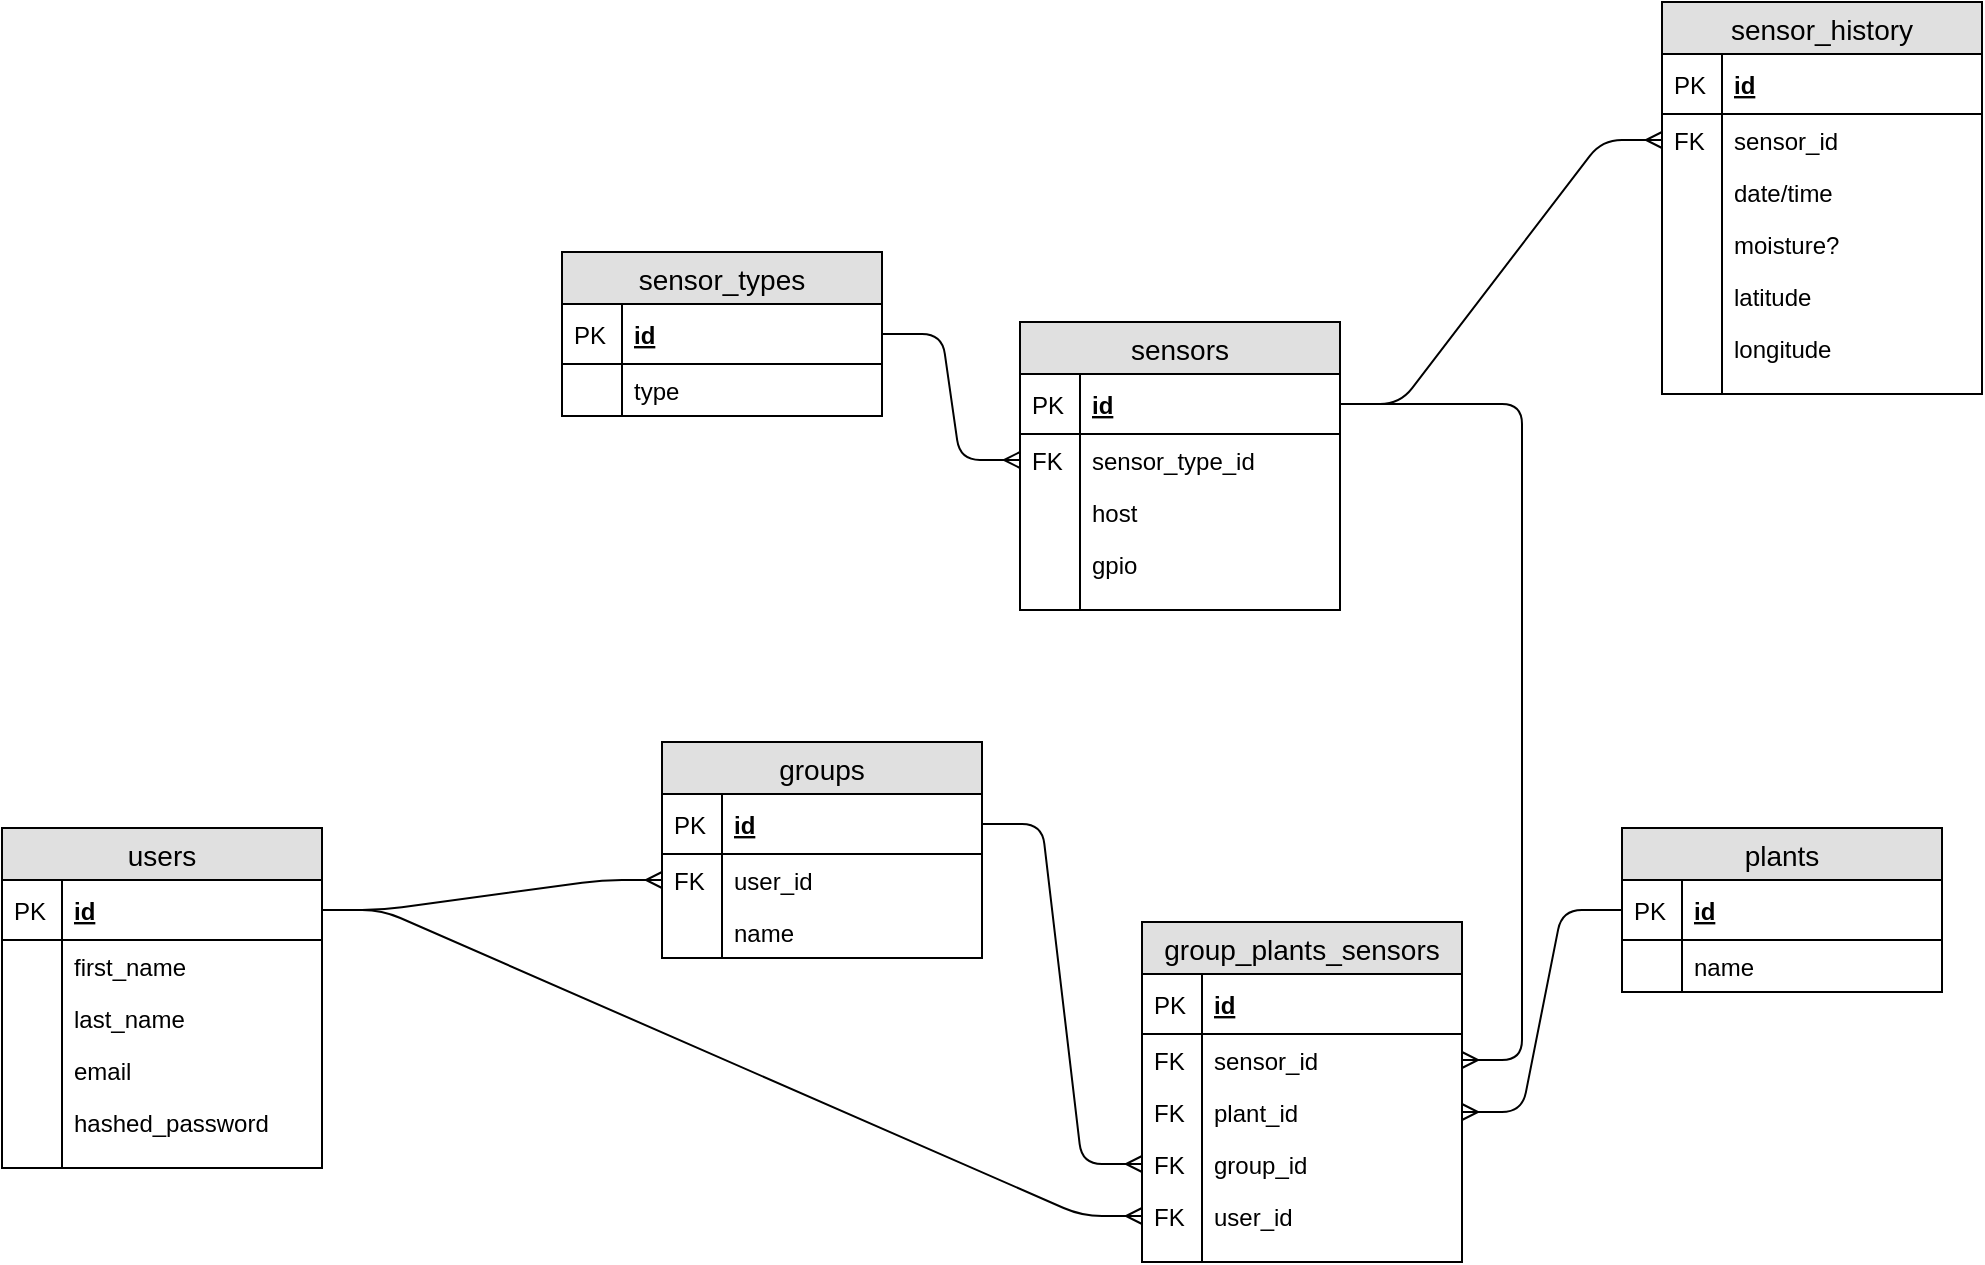 <mxfile version="12.3.3" type="github" pages="1">
  <diagram id="MhqscBjMdHreHNnrETDg" name="Page-1">
    <mxGraphModel dx="1847" dy="1744" grid="1" gridSize="10" guides="1" tooltips="1" connect="1" arrows="1" fold="1" page="1" pageScale="1" pageWidth="850" pageHeight="1100" math="0" shadow="0">
      <root>
        <mxCell id="0"/>
        <mxCell id="1" parent="0"/>
        <mxCell id="bkFo6INZ_vl38a5Fbl8--2" value="users" style="swimlane;fontStyle=0;childLayout=stackLayout;horizontal=1;startSize=26;fillColor=#e0e0e0;horizontalStack=0;resizeParent=1;resizeParentMax=0;resizeLast=0;collapsible=1;marginBottom=0;swimlaneFillColor=#ffffff;align=center;fontSize=14;" parent="1" vertex="1">
          <mxGeometry x="-330" y="43" width="160" height="170" as="geometry"/>
        </mxCell>
        <mxCell id="bkFo6INZ_vl38a5Fbl8--3" value="id" style="shape=partialRectangle;top=0;left=0;right=0;bottom=1;align=left;verticalAlign=middle;fillColor=none;spacingLeft=34;spacingRight=4;overflow=hidden;rotatable=0;points=[[0,0.5],[1,0.5]];portConstraint=eastwest;dropTarget=0;fontStyle=5;fontSize=12;" parent="bkFo6INZ_vl38a5Fbl8--2" vertex="1">
          <mxGeometry y="26" width="160" height="30" as="geometry"/>
        </mxCell>
        <mxCell id="bkFo6INZ_vl38a5Fbl8--4" value="PK" style="shape=partialRectangle;top=0;left=0;bottom=0;fillColor=none;align=left;verticalAlign=middle;spacingLeft=4;spacingRight=4;overflow=hidden;rotatable=0;points=[];portConstraint=eastwest;part=1;fontSize=12;" parent="bkFo6INZ_vl38a5Fbl8--3" vertex="1" connectable="0">
          <mxGeometry width="30" height="30" as="geometry"/>
        </mxCell>
        <mxCell id="bkFo6INZ_vl38a5Fbl8--5" value="first_name" style="shape=partialRectangle;top=0;left=0;right=0;bottom=0;align=left;verticalAlign=top;fillColor=none;spacingLeft=34;spacingRight=4;overflow=hidden;rotatable=0;points=[[0,0.5],[1,0.5]];portConstraint=eastwest;dropTarget=0;fontSize=12;" parent="bkFo6INZ_vl38a5Fbl8--2" vertex="1">
          <mxGeometry y="56" width="160" height="26" as="geometry"/>
        </mxCell>
        <mxCell id="bkFo6INZ_vl38a5Fbl8--6" value="" style="shape=partialRectangle;top=0;left=0;bottom=0;fillColor=none;align=left;verticalAlign=top;spacingLeft=4;spacingRight=4;overflow=hidden;rotatable=0;points=[];portConstraint=eastwest;part=1;fontSize=12;" parent="bkFo6INZ_vl38a5Fbl8--5" vertex="1" connectable="0">
          <mxGeometry width="30" height="26" as="geometry"/>
        </mxCell>
        <mxCell id="bkFo6INZ_vl38a5Fbl8--7" value="last_name" style="shape=partialRectangle;top=0;left=0;right=0;bottom=0;align=left;verticalAlign=top;fillColor=none;spacingLeft=34;spacingRight=4;overflow=hidden;rotatable=0;points=[[0,0.5],[1,0.5]];portConstraint=eastwest;dropTarget=0;fontSize=12;" parent="bkFo6INZ_vl38a5Fbl8--2" vertex="1">
          <mxGeometry y="82" width="160" height="26" as="geometry"/>
        </mxCell>
        <mxCell id="bkFo6INZ_vl38a5Fbl8--8" value="" style="shape=partialRectangle;top=0;left=0;bottom=0;fillColor=none;align=left;verticalAlign=top;spacingLeft=4;spacingRight=4;overflow=hidden;rotatable=0;points=[];portConstraint=eastwest;part=1;fontSize=12;" parent="bkFo6INZ_vl38a5Fbl8--7" vertex="1" connectable="0">
          <mxGeometry width="30" height="26" as="geometry"/>
        </mxCell>
        <mxCell id="bkFo6INZ_vl38a5Fbl8--13" value="email" style="shape=partialRectangle;top=0;left=0;right=0;bottom=0;align=left;verticalAlign=top;fillColor=none;spacingLeft=34;spacingRight=4;overflow=hidden;rotatable=0;points=[[0,0.5],[1,0.5]];portConstraint=eastwest;dropTarget=0;fontSize=12;" parent="bkFo6INZ_vl38a5Fbl8--2" vertex="1">
          <mxGeometry y="108" width="160" height="26" as="geometry"/>
        </mxCell>
        <mxCell id="bkFo6INZ_vl38a5Fbl8--14" value="" style="shape=partialRectangle;top=0;left=0;bottom=0;fillColor=none;align=left;verticalAlign=top;spacingLeft=4;spacingRight=4;overflow=hidden;rotatable=0;points=[];portConstraint=eastwest;part=1;fontSize=12;" parent="bkFo6INZ_vl38a5Fbl8--13" vertex="1" connectable="0">
          <mxGeometry width="30" height="26" as="geometry"/>
        </mxCell>
        <mxCell id="bkFo6INZ_vl38a5Fbl8--9" value="hashed_password" style="shape=partialRectangle;top=0;left=0;right=0;bottom=0;align=left;verticalAlign=top;fillColor=none;spacingLeft=34;spacingRight=4;overflow=hidden;rotatable=0;points=[[0,0.5],[1,0.5]];portConstraint=eastwest;dropTarget=0;fontSize=12;" parent="bkFo6INZ_vl38a5Fbl8--2" vertex="1">
          <mxGeometry y="134" width="160" height="26" as="geometry"/>
        </mxCell>
        <mxCell id="bkFo6INZ_vl38a5Fbl8--10" value="" style="shape=partialRectangle;top=0;left=0;bottom=0;fillColor=none;align=left;verticalAlign=top;spacingLeft=4;spacingRight=4;overflow=hidden;rotatable=0;points=[];portConstraint=eastwest;part=1;fontSize=12;" parent="bkFo6INZ_vl38a5Fbl8--9" vertex="1" connectable="0">
          <mxGeometry width="30" height="26" as="geometry"/>
        </mxCell>
        <mxCell id="bkFo6INZ_vl38a5Fbl8--11" value="" style="shape=partialRectangle;top=0;left=0;right=0;bottom=0;align=left;verticalAlign=top;fillColor=none;spacingLeft=34;spacingRight=4;overflow=hidden;rotatable=0;points=[[0,0.5],[1,0.5]];portConstraint=eastwest;dropTarget=0;fontSize=12;" parent="bkFo6INZ_vl38a5Fbl8--2" vertex="1">
          <mxGeometry y="160" width="160" height="10" as="geometry"/>
        </mxCell>
        <mxCell id="bkFo6INZ_vl38a5Fbl8--12" value="" style="shape=partialRectangle;top=0;left=0;bottom=0;fillColor=none;align=left;verticalAlign=top;spacingLeft=4;spacingRight=4;overflow=hidden;rotatable=0;points=[];portConstraint=eastwest;part=1;fontSize=12;" parent="bkFo6INZ_vl38a5Fbl8--11" vertex="1" connectable="0">
          <mxGeometry width="30" height="10" as="geometry"/>
        </mxCell>
        <mxCell id="bkFo6INZ_vl38a5Fbl8--15" value="plants" style="swimlane;fontStyle=0;childLayout=stackLayout;horizontal=1;startSize=26;fillColor=#e0e0e0;horizontalStack=0;resizeParent=1;resizeParentMax=0;resizeLast=0;collapsible=1;marginBottom=0;swimlaneFillColor=#ffffff;align=center;fontSize=14;" parent="1" vertex="1">
          <mxGeometry x="480" y="43" width="160" height="82" as="geometry"/>
        </mxCell>
        <mxCell id="bkFo6INZ_vl38a5Fbl8--16" value="id" style="shape=partialRectangle;top=0;left=0;right=0;bottom=1;align=left;verticalAlign=middle;fillColor=none;spacingLeft=34;spacingRight=4;overflow=hidden;rotatable=0;points=[[0,0.5],[1,0.5]];portConstraint=eastwest;dropTarget=0;fontStyle=5;fontSize=12;" parent="bkFo6INZ_vl38a5Fbl8--15" vertex="1">
          <mxGeometry y="26" width="160" height="30" as="geometry"/>
        </mxCell>
        <mxCell id="bkFo6INZ_vl38a5Fbl8--17" value="PK" style="shape=partialRectangle;top=0;left=0;bottom=0;fillColor=none;align=left;verticalAlign=middle;spacingLeft=4;spacingRight=4;overflow=hidden;rotatable=0;points=[];portConstraint=eastwest;part=1;fontSize=12;" parent="bkFo6INZ_vl38a5Fbl8--16" vertex="1" connectable="0">
          <mxGeometry width="30" height="30" as="geometry"/>
        </mxCell>
        <mxCell id="bkFo6INZ_vl38a5Fbl8--113" value="name" style="shape=partialRectangle;top=0;left=0;right=0;bottom=0;align=left;verticalAlign=top;fillColor=none;spacingLeft=34;spacingRight=4;overflow=hidden;rotatable=0;points=[[0,0.5],[1,0.5]];portConstraint=eastwest;dropTarget=0;fontSize=12;" parent="bkFo6INZ_vl38a5Fbl8--15" vertex="1">
          <mxGeometry y="56" width="160" height="26" as="geometry"/>
        </mxCell>
        <mxCell id="bkFo6INZ_vl38a5Fbl8--114" value="" style="shape=partialRectangle;top=0;left=0;bottom=0;fillColor=none;align=left;verticalAlign=top;spacingLeft=4;spacingRight=4;overflow=hidden;rotatable=0;points=[];portConstraint=eastwest;part=1;fontSize=12;" parent="bkFo6INZ_vl38a5Fbl8--113" vertex="1" connectable="0">
          <mxGeometry width="30" height="26" as="geometry"/>
        </mxCell>
        <mxCell id="bkFo6INZ_vl38a5Fbl8--27" value="" style="edgeStyle=entityRelationEdgeStyle;fontSize=12;html=1;endArrow=ERmany;exitX=1;exitY=0.5;exitDx=0;exitDy=0;" parent="1" source="bkFo6INZ_vl38a5Fbl8--3" target="O46X3Vk8pybgdmjA7Gx_-9" edge="1">
          <mxGeometry width="100" height="100" relative="1" as="geometry">
            <mxPoint x="210" y="120" as="sourcePoint"/>
            <mxPoint x="110" y="350" as="targetPoint"/>
          </mxGeometry>
        </mxCell>
        <mxCell id="bkFo6INZ_vl38a5Fbl8--53" value="sensor_types" style="swimlane;fontStyle=0;childLayout=stackLayout;horizontal=1;startSize=26;fillColor=#e0e0e0;horizontalStack=0;resizeParent=1;resizeParentMax=0;resizeLast=0;collapsible=1;marginBottom=0;swimlaneFillColor=#ffffff;align=center;fontSize=14;" parent="1" vertex="1">
          <mxGeometry x="-50" y="-245" width="160" height="82" as="geometry"/>
        </mxCell>
        <mxCell id="bkFo6INZ_vl38a5Fbl8--54" value="id" style="shape=partialRectangle;top=0;left=0;right=0;bottom=1;align=left;verticalAlign=middle;fillColor=none;spacingLeft=34;spacingRight=4;overflow=hidden;rotatable=0;points=[[0,0.5],[1,0.5]];portConstraint=eastwest;dropTarget=0;fontStyle=5;fontSize=12;" parent="bkFo6INZ_vl38a5Fbl8--53" vertex="1">
          <mxGeometry y="26" width="160" height="30" as="geometry"/>
        </mxCell>
        <mxCell id="bkFo6INZ_vl38a5Fbl8--55" value="PK" style="shape=partialRectangle;top=0;left=0;bottom=0;fillColor=none;align=left;verticalAlign=middle;spacingLeft=4;spacingRight=4;overflow=hidden;rotatable=0;points=[];portConstraint=eastwest;part=1;fontSize=12;" parent="bkFo6INZ_vl38a5Fbl8--54" vertex="1" connectable="0">
          <mxGeometry width="30" height="30" as="geometry"/>
        </mxCell>
        <mxCell id="bkFo6INZ_vl38a5Fbl8--56" value="type" style="shape=partialRectangle;top=0;left=0;right=0;bottom=0;align=left;verticalAlign=top;fillColor=none;spacingLeft=34;spacingRight=4;overflow=hidden;rotatable=0;points=[[0,0.5],[1,0.5]];portConstraint=eastwest;dropTarget=0;fontSize=12;" parent="bkFo6INZ_vl38a5Fbl8--53" vertex="1">
          <mxGeometry y="56" width="160" height="26" as="geometry"/>
        </mxCell>
        <mxCell id="bkFo6INZ_vl38a5Fbl8--57" value="" style="shape=partialRectangle;top=0;left=0;bottom=0;fillColor=none;align=left;verticalAlign=top;spacingLeft=4;spacingRight=4;overflow=hidden;rotatable=0;points=[];portConstraint=eastwest;part=1;fontSize=12;" parent="bkFo6INZ_vl38a5Fbl8--56" vertex="1" connectable="0">
          <mxGeometry width="30" height="26" as="geometry"/>
        </mxCell>
        <mxCell id="bkFo6INZ_vl38a5Fbl8--75" value="" style="edgeStyle=entityRelationEdgeStyle;fontSize=12;html=1;endArrow=ERmany;entryX=0;entryY=0.5;entryDx=0;entryDy=0;" parent="1" source="bkFo6INZ_vl38a5Fbl8--54" target="bkFo6INZ_vl38a5Fbl8--90" edge="1">
          <mxGeometry width="100" height="100" relative="1" as="geometry">
            <mxPoint x="90" y="20" as="sourcePoint"/>
            <mxPoint x="450" y="150" as="targetPoint"/>
          </mxGeometry>
        </mxCell>
        <mxCell id="bkFo6INZ_vl38a5Fbl8--87" value="sensors" style="swimlane;fontStyle=0;childLayout=stackLayout;horizontal=1;startSize=26;fillColor=#e0e0e0;horizontalStack=0;resizeParent=1;resizeParentMax=0;resizeLast=0;collapsible=1;marginBottom=0;swimlaneFillColor=#ffffff;align=center;fontSize=14;" parent="1" vertex="1">
          <mxGeometry x="179" y="-210" width="160" height="144" as="geometry"/>
        </mxCell>
        <mxCell id="bkFo6INZ_vl38a5Fbl8--88" value="id" style="shape=partialRectangle;top=0;left=0;right=0;bottom=1;align=left;verticalAlign=middle;fillColor=none;spacingLeft=34;spacingRight=4;overflow=hidden;rotatable=0;points=[[0,0.5],[1,0.5]];portConstraint=eastwest;dropTarget=0;fontStyle=5;fontSize=12;" parent="bkFo6INZ_vl38a5Fbl8--87" vertex="1">
          <mxGeometry y="26" width="160" height="30" as="geometry"/>
        </mxCell>
        <mxCell id="bkFo6INZ_vl38a5Fbl8--89" value="PK" style="shape=partialRectangle;top=0;left=0;bottom=0;fillColor=none;align=left;verticalAlign=middle;spacingLeft=4;spacingRight=4;overflow=hidden;rotatable=0;points=[];portConstraint=eastwest;part=1;fontSize=12;" parent="bkFo6INZ_vl38a5Fbl8--88" vertex="1" connectable="0">
          <mxGeometry width="30" height="30" as="geometry"/>
        </mxCell>
        <mxCell id="bkFo6INZ_vl38a5Fbl8--90" value="sensor_type_id" style="shape=partialRectangle;top=0;left=0;right=0;bottom=0;align=left;verticalAlign=top;fillColor=none;spacingLeft=34;spacingRight=4;overflow=hidden;rotatable=0;points=[[0,0.5],[1,0.5]];portConstraint=eastwest;dropTarget=0;fontSize=12;" parent="bkFo6INZ_vl38a5Fbl8--87" vertex="1">
          <mxGeometry y="56" width="160" height="26" as="geometry"/>
        </mxCell>
        <mxCell id="bkFo6INZ_vl38a5Fbl8--91" value="FK" style="shape=partialRectangle;top=0;left=0;bottom=0;fillColor=none;align=left;verticalAlign=top;spacingLeft=4;spacingRight=4;overflow=hidden;rotatable=0;points=[];portConstraint=eastwest;part=1;fontSize=12;" parent="bkFo6INZ_vl38a5Fbl8--90" vertex="1" connectable="0">
          <mxGeometry width="30" height="26" as="geometry"/>
        </mxCell>
        <mxCell id="Fd1Yyd91e2m5ZtXEvojF-16" value="host" style="shape=partialRectangle;top=0;left=0;right=0;bottom=0;align=left;verticalAlign=top;fillColor=none;spacingLeft=34;spacingRight=4;overflow=hidden;rotatable=0;points=[[0,0.5],[1,0.5]];portConstraint=eastwest;dropTarget=0;fontSize=12;" parent="bkFo6INZ_vl38a5Fbl8--87" vertex="1">
          <mxGeometry y="82" width="160" height="26" as="geometry"/>
        </mxCell>
        <mxCell id="Fd1Yyd91e2m5ZtXEvojF-17" value="" style="shape=partialRectangle;top=0;left=0;bottom=0;fillColor=none;align=left;verticalAlign=top;spacingLeft=4;spacingRight=4;overflow=hidden;rotatable=0;points=[];portConstraint=eastwest;part=1;fontSize=12;" parent="Fd1Yyd91e2m5ZtXEvojF-16" vertex="1" connectable="0">
          <mxGeometry width="30" height="26" as="geometry"/>
        </mxCell>
        <mxCell id="Fd1Yyd91e2m5ZtXEvojF-18" value="gpio" style="shape=partialRectangle;top=0;left=0;right=0;bottom=0;align=left;verticalAlign=top;fillColor=none;spacingLeft=34;spacingRight=4;overflow=hidden;rotatable=0;points=[[0,0.5],[1,0.5]];portConstraint=eastwest;dropTarget=0;fontSize=12;" parent="bkFo6INZ_vl38a5Fbl8--87" vertex="1">
          <mxGeometry y="108" width="160" height="26" as="geometry"/>
        </mxCell>
        <mxCell id="Fd1Yyd91e2m5ZtXEvojF-19" value="" style="shape=partialRectangle;top=0;left=0;bottom=0;fillColor=none;align=left;verticalAlign=top;spacingLeft=4;spacingRight=4;overflow=hidden;rotatable=0;points=[];portConstraint=eastwest;part=1;fontSize=12;" parent="Fd1Yyd91e2m5ZtXEvojF-18" vertex="1" connectable="0">
          <mxGeometry width="30" height="26" as="geometry"/>
        </mxCell>
        <mxCell id="bkFo6INZ_vl38a5Fbl8--96" value="" style="shape=partialRectangle;top=0;left=0;right=0;bottom=0;align=left;verticalAlign=top;fillColor=none;spacingLeft=34;spacingRight=4;overflow=hidden;rotatable=0;points=[[0,0.5],[1,0.5]];portConstraint=eastwest;dropTarget=0;fontSize=12;" parent="bkFo6INZ_vl38a5Fbl8--87" vertex="1">
          <mxGeometry y="134" width="160" height="10" as="geometry"/>
        </mxCell>
        <mxCell id="bkFo6INZ_vl38a5Fbl8--97" value="" style="shape=partialRectangle;top=0;left=0;bottom=0;fillColor=none;align=left;verticalAlign=top;spacingLeft=4;spacingRight=4;overflow=hidden;rotatable=0;points=[];portConstraint=eastwest;part=1;fontSize=12;" parent="bkFo6INZ_vl38a5Fbl8--96" vertex="1" connectable="0">
          <mxGeometry width="30" height="10" as="geometry"/>
        </mxCell>
        <mxCell id="bkFo6INZ_vl38a5Fbl8--99" value="group_plants_sensors" style="swimlane;fontStyle=0;childLayout=stackLayout;horizontal=1;startSize=26;fillColor=#e0e0e0;horizontalStack=0;resizeParent=1;resizeParentMax=0;resizeLast=0;collapsible=1;marginBottom=0;swimlaneFillColor=#ffffff;align=center;fontSize=14;" parent="1" vertex="1">
          <mxGeometry x="240" y="90" width="160" height="170" as="geometry"/>
        </mxCell>
        <mxCell id="bkFo6INZ_vl38a5Fbl8--100" value="id" style="shape=partialRectangle;top=0;left=0;right=0;bottom=1;align=left;verticalAlign=middle;fillColor=none;spacingLeft=34;spacingRight=4;overflow=hidden;rotatable=0;points=[[0,0.5],[1,0.5]];portConstraint=eastwest;dropTarget=0;fontStyle=5;fontSize=12;" parent="bkFo6INZ_vl38a5Fbl8--99" vertex="1">
          <mxGeometry y="26" width="160" height="30" as="geometry"/>
        </mxCell>
        <mxCell id="bkFo6INZ_vl38a5Fbl8--101" value="PK" style="shape=partialRectangle;top=0;left=0;bottom=0;fillColor=none;align=left;verticalAlign=middle;spacingLeft=4;spacingRight=4;overflow=hidden;rotatable=0;points=[];portConstraint=eastwest;part=1;fontSize=12;" parent="bkFo6INZ_vl38a5Fbl8--100" vertex="1" connectable="0">
          <mxGeometry width="30" height="30" as="geometry"/>
        </mxCell>
        <mxCell id="bkFo6INZ_vl38a5Fbl8--102" value="sensor_id" style="shape=partialRectangle;top=0;left=0;right=0;bottom=0;align=left;verticalAlign=top;fillColor=none;spacingLeft=34;spacingRight=4;overflow=hidden;rotatable=0;points=[[0,0.5],[1,0.5]];portConstraint=eastwest;dropTarget=0;fontSize=12;" parent="bkFo6INZ_vl38a5Fbl8--99" vertex="1">
          <mxGeometry y="56" width="160" height="26" as="geometry"/>
        </mxCell>
        <mxCell id="bkFo6INZ_vl38a5Fbl8--103" value="FK" style="shape=partialRectangle;top=0;left=0;bottom=0;fillColor=none;align=left;verticalAlign=top;spacingLeft=4;spacingRight=4;overflow=hidden;rotatable=0;points=[];portConstraint=eastwest;part=1;fontSize=12;" parent="bkFo6INZ_vl38a5Fbl8--102" vertex="1" connectable="0">
          <mxGeometry width="30" height="26" as="geometry"/>
        </mxCell>
        <mxCell id="bkFo6INZ_vl38a5Fbl8--104" value="plant_id" style="shape=partialRectangle;top=0;left=0;right=0;bottom=0;align=left;verticalAlign=top;fillColor=none;spacingLeft=34;spacingRight=4;overflow=hidden;rotatable=0;points=[[0,0.5],[1,0.5]];portConstraint=eastwest;dropTarget=0;fontSize=12;" parent="bkFo6INZ_vl38a5Fbl8--99" vertex="1">
          <mxGeometry y="82" width="160" height="26" as="geometry"/>
        </mxCell>
        <mxCell id="bkFo6INZ_vl38a5Fbl8--105" value="FK" style="shape=partialRectangle;top=0;left=0;bottom=0;fillColor=none;align=left;verticalAlign=top;spacingLeft=4;spacingRight=4;overflow=hidden;rotatable=0;points=[];portConstraint=eastwest;part=1;fontSize=12;" parent="bkFo6INZ_vl38a5Fbl8--104" vertex="1" connectable="0">
          <mxGeometry width="30" height="26" as="geometry"/>
        </mxCell>
        <mxCell id="Fd1Yyd91e2m5ZtXEvojF-12" value="group_id" style="shape=partialRectangle;top=0;left=0;right=0;bottom=0;align=left;verticalAlign=top;fillColor=none;spacingLeft=34;spacingRight=4;overflow=hidden;rotatable=0;points=[[0,0.5],[1,0.5]];portConstraint=eastwest;dropTarget=0;fontSize=12;" parent="bkFo6INZ_vl38a5Fbl8--99" vertex="1">
          <mxGeometry y="108" width="160" height="26" as="geometry"/>
        </mxCell>
        <mxCell id="Fd1Yyd91e2m5ZtXEvojF-13" value="FK" style="shape=partialRectangle;top=0;left=0;bottom=0;fillColor=none;align=left;verticalAlign=top;spacingLeft=4;spacingRight=4;overflow=hidden;rotatable=0;points=[];portConstraint=eastwest;part=1;fontSize=12;" parent="Fd1Yyd91e2m5ZtXEvojF-12" vertex="1" connectable="0">
          <mxGeometry width="30" height="26" as="geometry"/>
        </mxCell>
        <mxCell id="O46X3Vk8pybgdmjA7Gx_-7" value="user_id" style="shape=partialRectangle;top=0;left=0;right=0;bottom=0;align=left;verticalAlign=top;fillColor=none;spacingLeft=34;spacingRight=4;overflow=hidden;rotatable=0;points=[[0,0.5],[1,0.5]];portConstraint=eastwest;dropTarget=0;fontSize=12;" parent="bkFo6INZ_vl38a5Fbl8--99" vertex="1">
          <mxGeometry y="134" width="160" height="26" as="geometry"/>
        </mxCell>
        <mxCell id="O46X3Vk8pybgdmjA7Gx_-8" value="FK" style="shape=partialRectangle;top=0;left=0;bottom=0;fillColor=none;align=left;verticalAlign=top;spacingLeft=4;spacingRight=4;overflow=hidden;rotatable=0;points=[];portConstraint=eastwest;part=1;fontSize=12;" parent="O46X3Vk8pybgdmjA7Gx_-7" vertex="1" connectable="0">
          <mxGeometry width="30" height="26" as="geometry"/>
        </mxCell>
        <mxCell id="bkFo6INZ_vl38a5Fbl8--108" value="" style="shape=partialRectangle;top=0;left=0;right=0;bottom=0;align=left;verticalAlign=top;fillColor=none;spacingLeft=34;spacingRight=4;overflow=hidden;rotatable=0;points=[[0,0.5],[1,0.5]];portConstraint=eastwest;dropTarget=0;fontSize=12;" parent="bkFo6INZ_vl38a5Fbl8--99" vertex="1">
          <mxGeometry y="160" width="160" height="10" as="geometry"/>
        </mxCell>
        <mxCell id="bkFo6INZ_vl38a5Fbl8--109" value="" style="shape=partialRectangle;top=0;left=0;bottom=0;fillColor=none;align=left;verticalAlign=top;spacingLeft=4;spacingRight=4;overflow=hidden;rotatable=0;points=[];portConstraint=eastwest;part=1;fontSize=12;" parent="bkFo6INZ_vl38a5Fbl8--108" vertex="1" connectable="0">
          <mxGeometry width="30" height="10" as="geometry"/>
        </mxCell>
        <mxCell id="bkFo6INZ_vl38a5Fbl8--111" value="" style="edgeStyle=entityRelationEdgeStyle;fontSize=12;html=1;endArrow=ERmany;" parent="1" source="bkFo6INZ_vl38a5Fbl8--88" target="bkFo6INZ_vl38a5Fbl8--102" edge="1">
          <mxGeometry width="100" height="100" relative="1" as="geometry">
            <mxPoint x="540" y="360" as="sourcePoint"/>
            <mxPoint x="640" y="260" as="targetPoint"/>
          </mxGeometry>
        </mxCell>
        <mxCell id="bkFo6INZ_vl38a5Fbl8--112" value="" style="edgeStyle=entityRelationEdgeStyle;fontSize=12;html=1;endArrow=ERmany;" parent="1" source="bkFo6INZ_vl38a5Fbl8--16" target="bkFo6INZ_vl38a5Fbl8--104" edge="1">
          <mxGeometry width="100" height="100" relative="1" as="geometry">
            <mxPoint x="520" y="220" as="sourcePoint"/>
            <mxPoint x="570" y="230" as="targetPoint"/>
          </mxGeometry>
        </mxCell>
        <mxCell id="Fd1Yyd91e2m5ZtXEvojF-1" value="groups" style="swimlane;fontStyle=0;childLayout=stackLayout;horizontal=1;startSize=26;fillColor=#e0e0e0;horizontalStack=0;resizeParent=1;resizeParentMax=0;resizeLast=0;collapsible=1;marginBottom=0;swimlaneFillColor=#ffffff;align=center;fontSize=14;" parent="1" vertex="1">
          <mxGeometry width="160" height="108" as="geometry"/>
        </mxCell>
        <mxCell id="Fd1Yyd91e2m5ZtXEvojF-2" value="id" style="shape=partialRectangle;top=0;left=0;right=0;bottom=1;align=left;verticalAlign=middle;fillColor=none;spacingLeft=34;spacingRight=4;overflow=hidden;rotatable=0;points=[[0,0.5],[1,0.5]];portConstraint=eastwest;dropTarget=0;fontStyle=5;fontSize=12;" parent="Fd1Yyd91e2m5ZtXEvojF-1" vertex="1">
          <mxGeometry y="26" width="160" height="30" as="geometry"/>
        </mxCell>
        <mxCell id="Fd1Yyd91e2m5ZtXEvojF-3" value="PK" style="shape=partialRectangle;top=0;left=0;bottom=0;fillColor=none;align=left;verticalAlign=middle;spacingLeft=4;spacingRight=4;overflow=hidden;rotatable=0;points=[];portConstraint=eastwest;part=1;fontSize=12;" parent="Fd1Yyd91e2m5ZtXEvojF-2" vertex="1" connectable="0">
          <mxGeometry width="30" height="30" as="geometry"/>
        </mxCell>
        <mxCell id="O46X3Vk8pybgdmjA7Gx_-9" value="user_id" style="shape=partialRectangle;top=0;left=0;right=0;bottom=0;align=left;verticalAlign=top;fillColor=none;spacingLeft=34;spacingRight=4;overflow=hidden;rotatable=0;points=[[0,0.5],[1,0.5]];portConstraint=eastwest;dropTarget=0;fontSize=12;" parent="Fd1Yyd91e2m5ZtXEvojF-1" vertex="1">
          <mxGeometry y="56" width="160" height="26" as="geometry"/>
        </mxCell>
        <mxCell id="O46X3Vk8pybgdmjA7Gx_-10" value="FK" style="shape=partialRectangle;top=0;left=0;bottom=0;fillColor=none;align=left;verticalAlign=top;spacingLeft=4;spacingRight=4;overflow=hidden;rotatable=0;points=[];portConstraint=eastwest;part=1;fontSize=12;" parent="O46X3Vk8pybgdmjA7Gx_-9" vertex="1" connectable="0">
          <mxGeometry width="30" height="26" as="geometry"/>
        </mxCell>
        <mxCell id="Fd1Yyd91e2m5ZtXEvojF-4" value="name" style="shape=partialRectangle;top=0;left=0;right=0;bottom=0;align=left;verticalAlign=top;fillColor=none;spacingLeft=34;spacingRight=4;overflow=hidden;rotatable=0;points=[[0,0.5],[1,0.5]];portConstraint=eastwest;dropTarget=0;fontSize=12;" parent="Fd1Yyd91e2m5ZtXEvojF-1" vertex="1">
          <mxGeometry y="82" width="160" height="26" as="geometry"/>
        </mxCell>
        <mxCell id="Fd1Yyd91e2m5ZtXEvojF-5" value="" style="shape=partialRectangle;top=0;left=0;bottom=0;fillColor=none;align=left;verticalAlign=top;spacingLeft=4;spacingRight=4;overflow=hidden;rotatable=0;points=[];portConstraint=eastwest;part=1;fontSize=12;" parent="Fd1Yyd91e2m5ZtXEvojF-4" vertex="1" connectable="0">
          <mxGeometry width="30" height="26" as="geometry"/>
        </mxCell>
        <mxCell id="Fd1Yyd91e2m5ZtXEvojF-14" value="" style="edgeStyle=entityRelationEdgeStyle;fontSize=12;html=1;endArrow=ERmany;" parent="1" source="Fd1Yyd91e2m5ZtXEvojF-2" target="Fd1Yyd91e2m5ZtXEvojF-12" edge="1">
          <mxGeometry width="100" height="100" relative="1" as="geometry">
            <mxPoint x="450" y="530" as="sourcePoint"/>
            <mxPoint x="550" y="430" as="targetPoint"/>
          </mxGeometry>
        </mxCell>
        <mxCell id="b3akrY6QmiMbRy60X3Mc-24" value="sensor_history" style="swimlane;fontStyle=0;childLayout=stackLayout;horizontal=1;startSize=26;fillColor=#e0e0e0;horizontalStack=0;resizeParent=1;resizeParentMax=0;resizeLast=0;collapsible=1;marginBottom=0;swimlaneFillColor=#ffffff;align=center;fontSize=14;" parent="1" vertex="1">
          <mxGeometry x="500" y="-370" width="160" height="196" as="geometry"/>
        </mxCell>
        <mxCell id="b3akrY6QmiMbRy60X3Mc-25" value="id" style="shape=partialRectangle;top=0;left=0;right=0;bottom=1;align=left;verticalAlign=middle;fillColor=none;spacingLeft=34;spacingRight=4;overflow=hidden;rotatable=0;points=[[0,0.5],[1,0.5]];portConstraint=eastwest;dropTarget=0;fontStyle=5;fontSize=12;" parent="b3akrY6QmiMbRy60X3Mc-24" vertex="1">
          <mxGeometry y="26" width="160" height="30" as="geometry"/>
        </mxCell>
        <mxCell id="b3akrY6QmiMbRy60X3Mc-26" value="PK" style="shape=partialRectangle;top=0;left=0;bottom=0;fillColor=none;align=left;verticalAlign=middle;spacingLeft=4;spacingRight=4;overflow=hidden;rotatable=0;points=[];portConstraint=eastwest;part=1;fontSize=12;" parent="b3akrY6QmiMbRy60X3Mc-25" vertex="1" connectable="0">
          <mxGeometry width="30" height="30" as="geometry"/>
        </mxCell>
        <mxCell id="b3akrY6QmiMbRy60X3Mc-39" value="sensor_id" style="shape=partialRectangle;top=0;left=0;right=0;bottom=0;align=left;verticalAlign=top;fillColor=none;spacingLeft=34;spacingRight=4;overflow=hidden;rotatable=0;points=[[0,0.5],[1,0.5]];portConstraint=eastwest;dropTarget=0;fontSize=12;" parent="b3akrY6QmiMbRy60X3Mc-24" vertex="1">
          <mxGeometry y="56" width="160" height="26" as="geometry"/>
        </mxCell>
        <mxCell id="b3akrY6QmiMbRy60X3Mc-40" value="FK" style="shape=partialRectangle;top=0;left=0;bottom=0;fillColor=none;align=left;verticalAlign=top;spacingLeft=4;spacingRight=4;overflow=hidden;rotatable=0;points=[];portConstraint=eastwest;part=1;fontSize=12;" parent="b3akrY6QmiMbRy60X3Mc-39" vertex="1" connectable="0">
          <mxGeometry width="30" height="26" as="geometry"/>
        </mxCell>
        <mxCell id="b3akrY6QmiMbRy60X3Mc-27" value="date/time" style="shape=partialRectangle;top=0;left=0;right=0;bottom=0;align=left;verticalAlign=top;fillColor=none;spacingLeft=34;spacingRight=4;overflow=hidden;rotatable=0;points=[[0,0.5],[1,0.5]];portConstraint=eastwest;dropTarget=0;fontSize=12;" parent="b3akrY6QmiMbRy60X3Mc-24" vertex="1">
          <mxGeometry y="82" width="160" height="26" as="geometry"/>
        </mxCell>
        <mxCell id="b3akrY6QmiMbRy60X3Mc-28" value="" style="shape=partialRectangle;top=0;left=0;bottom=0;fillColor=none;align=left;verticalAlign=top;spacingLeft=4;spacingRight=4;overflow=hidden;rotatable=0;points=[];portConstraint=eastwest;part=1;fontSize=12;" parent="b3akrY6QmiMbRy60X3Mc-27" vertex="1" connectable="0">
          <mxGeometry width="30" height="26" as="geometry"/>
        </mxCell>
        <mxCell id="b3akrY6QmiMbRy60X3Mc-37" value="moisture?" style="shape=partialRectangle;top=0;left=0;right=0;bottom=0;align=left;verticalAlign=top;fillColor=none;spacingLeft=34;spacingRight=4;overflow=hidden;rotatable=0;points=[[0,0.5],[1,0.5]];portConstraint=eastwest;dropTarget=0;fontSize=12;" parent="b3akrY6QmiMbRy60X3Mc-24" vertex="1">
          <mxGeometry y="108" width="160" height="26" as="geometry"/>
        </mxCell>
        <mxCell id="b3akrY6QmiMbRy60X3Mc-38" value="" style="shape=partialRectangle;top=0;left=0;bottom=0;fillColor=none;align=left;verticalAlign=top;spacingLeft=4;spacingRight=4;overflow=hidden;rotatable=0;points=[];portConstraint=eastwest;part=1;fontSize=12;" parent="b3akrY6QmiMbRy60X3Mc-37" vertex="1" connectable="0">
          <mxGeometry width="30" height="26" as="geometry"/>
        </mxCell>
        <mxCell id="b3akrY6QmiMbRy60X3Mc-7" value="latitude" style="shape=partialRectangle;top=0;left=0;right=0;bottom=0;align=left;verticalAlign=top;fillColor=none;spacingLeft=34;spacingRight=4;overflow=hidden;rotatable=0;points=[[0,0.5],[1,0.5]];portConstraint=eastwest;dropTarget=0;fontSize=12;" parent="b3akrY6QmiMbRy60X3Mc-24" vertex="1">
          <mxGeometry y="134" width="160" height="26" as="geometry"/>
        </mxCell>
        <mxCell id="b3akrY6QmiMbRy60X3Mc-8" value="" style="shape=partialRectangle;top=0;left=0;bottom=0;fillColor=none;align=left;verticalAlign=top;spacingLeft=4;spacingRight=4;overflow=hidden;rotatable=0;points=[];portConstraint=eastwest;part=1;fontSize=12;" parent="b3akrY6QmiMbRy60X3Mc-7" vertex="1" connectable="0">
          <mxGeometry width="30" height="26" as="geometry"/>
        </mxCell>
        <mxCell id="b3akrY6QmiMbRy60X3Mc-11" value="longitude" style="shape=partialRectangle;top=0;left=0;right=0;bottom=0;align=left;verticalAlign=top;fillColor=none;spacingLeft=34;spacingRight=4;overflow=hidden;rotatable=0;points=[[0,0.5],[1,0.5]];portConstraint=eastwest;dropTarget=0;fontSize=12;" parent="b3akrY6QmiMbRy60X3Mc-24" vertex="1">
          <mxGeometry y="160" width="160" height="26" as="geometry"/>
        </mxCell>
        <mxCell id="b3akrY6QmiMbRy60X3Mc-12" value="" style="shape=partialRectangle;top=0;left=0;bottom=0;fillColor=none;align=left;verticalAlign=top;spacingLeft=4;spacingRight=4;overflow=hidden;rotatable=0;points=[];portConstraint=eastwest;part=1;fontSize=12;" parent="b3akrY6QmiMbRy60X3Mc-11" vertex="1" connectable="0">
          <mxGeometry width="30" height="26" as="geometry"/>
        </mxCell>
        <mxCell id="b3akrY6QmiMbRy60X3Mc-33" value="" style="shape=partialRectangle;top=0;left=0;right=0;bottom=0;align=left;verticalAlign=top;fillColor=none;spacingLeft=34;spacingRight=4;overflow=hidden;rotatable=0;points=[[0,0.5],[1,0.5]];portConstraint=eastwest;dropTarget=0;fontSize=12;" parent="b3akrY6QmiMbRy60X3Mc-24" vertex="1">
          <mxGeometry y="186" width="160" height="10" as="geometry"/>
        </mxCell>
        <mxCell id="b3akrY6QmiMbRy60X3Mc-34" value="" style="shape=partialRectangle;top=0;left=0;bottom=0;fillColor=none;align=left;verticalAlign=top;spacingLeft=4;spacingRight=4;overflow=hidden;rotatable=0;points=[];portConstraint=eastwest;part=1;fontSize=12;" parent="b3akrY6QmiMbRy60X3Mc-33" vertex="1" connectable="0">
          <mxGeometry width="30" height="10" as="geometry"/>
        </mxCell>
        <mxCell id="b3akrY6QmiMbRy60X3Mc-44" value="" style="edgeStyle=entityRelationEdgeStyle;fontSize=12;html=1;endArrow=ERmany;" parent="1" source="bkFo6INZ_vl38a5Fbl8--88" target="b3akrY6QmiMbRy60X3Mc-39" edge="1">
          <mxGeometry width="100" height="100" relative="1" as="geometry">
            <mxPoint x="420" y="-229" as="sourcePoint"/>
            <mxPoint x="520" y="-329" as="targetPoint"/>
          </mxGeometry>
        </mxCell>
        <mxCell id="O46X3Vk8pybgdmjA7Gx_-6" value="" style="edgeStyle=entityRelationEdgeStyle;fontSize=12;html=1;endArrow=ERmany;entryX=0;entryY=0.5;entryDx=0;entryDy=0;" parent="1" source="bkFo6INZ_vl38a5Fbl8--3" target="O46X3Vk8pybgdmjA7Gx_-7" edge="1">
          <mxGeometry width="100" height="100" relative="1" as="geometry">
            <mxPoint x="-180" y="-37" as="sourcePoint"/>
            <mxPoint x="-80" y="-137" as="targetPoint"/>
          </mxGeometry>
        </mxCell>
      </root>
    </mxGraphModel>
  </diagram>
</mxfile>

